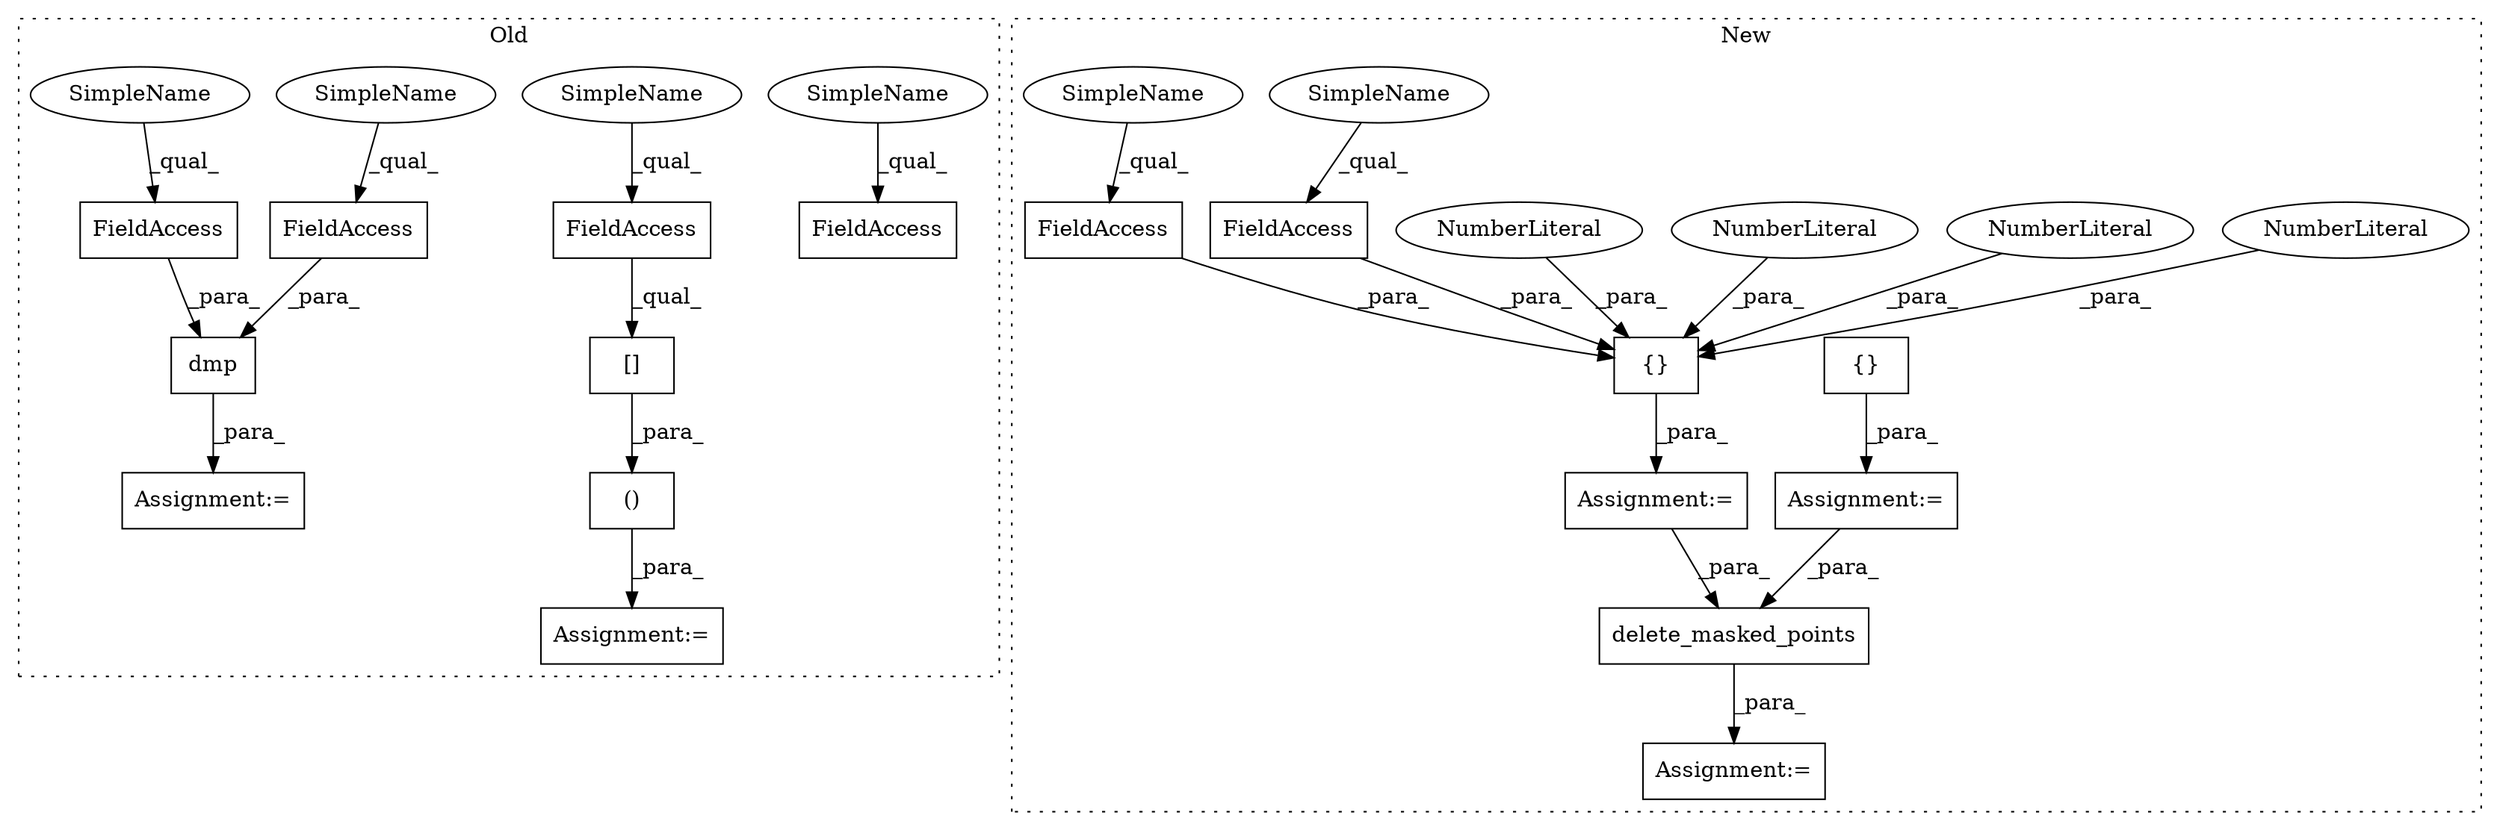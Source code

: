 digraph G {
subgraph cluster0 {
1 [label="[]" a="2" s="2665,2682" l="14,1" shape="box"];
3 [label="()" a="106" s="2625" l="58" shape="box"];
10 [label="FieldAccess" a="22" s="2665" l="13" shape="box"];
11 [label="FieldAccess" a="22" s="2555" l="9" shape="box"];
12 [label="dmp" a="32" s="2551,2578" l="4,1" shape="box"];
15 [label="FieldAccess" a="22" s="2565" l="13" shape="box"];
16 [label="FieldAccess" a="22" s="2625" l="9" shape="box"];
17 [label="Assignment:=" a="7" s="2550" l="1" shape="box"];
19 [label="Assignment:=" a="7" s="2619" l="6" shape="box"];
24 [label="SimpleName" a="42" s="2625" l="4" shape="ellipse"];
25 [label="SimpleName" a="42" s="2555" l="4" shape="ellipse"];
26 [label="SimpleName" a="42" s="2665" l="4" shape="ellipse"];
27 [label="SimpleName" a="42" s="2565" l="4" shape="ellipse"];
label = "Old";
style="dotted";
}
subgraph cluster1 {
2 [label="delete_masked_points" a="32" s="2393,2429" l="21,1" shape="box"];
4 [label="{}" a="4" s="2222,2250" l="1,1" shape="box"];
5 [label="NumberLiteral" a="34" s="2227" l="1" shape="ellipse"];
6 [label="NumberLiteral" a="34" s="2223" l="1" shape="ellipse"];
7 [label="NumberLiteral" a="34" s="2249" l="1" shape="ellipse"];
8 [label="{}" a="4" s="2354,2378" l="1,1" shape="box"];
9 [label="NumberLiteral" a="34" s="2225" l="1" shape="ellipse"];
13 [label="FieldAccess" a="22" s="2239" l="9" shape="box"];
14 [label="FieldAccess" a="22" s="2229" l="9" shape="box"];
18 [label="Assignment:=" a="7" s="2309" l="1" shape="box"];
20 [label="Assignment:=" a="7" s="2392" l="1" shape="box"];
21 [label="Assignment:=" a="7" s="2197" l="1" shape="box"];
22 [label="SimpleName" a="42" s="2229" l="5" shape="ellipse"];
23 [label="SimpleName" a="42" s="2239" l="5" shape="ellipse"];
label = "New";
style="dotted";
}
1 -> 3 [label="_para_"];
2 -> 20 [label="_para_"];
3 -> 19 [label="_para_"];
4 -> 21 [label="_para_"];
5 -> 4 [label="_para_"];
6 -> 4 [label="_para_"];
7 -> 4 [label="_para_"];
8 -> 18 [label="_para_"];
9 -> 4 [label="_para_"];
10 -> 1 [label="_qual_"];
11 -> 12 [label="_para_"];
12 -> 17 [label="_para_"];
13 -> 4 [label="_para_"];
14 -> 4 [label="_para_"];
15 -> 12 [label="_para_"];
18 -> 2 [label="_para_"];
21 -> 2 [label="_para_"];
22 -> 14 [label="_qual_"];
23 -> 13 [label="_qual_"];
24 -> 16 [label="_qual_"];
25 -> 11 [label="_qual_"];
26 -> 10 [label="_qual_"];
27 -> 15 [label="_qual_"];
}
